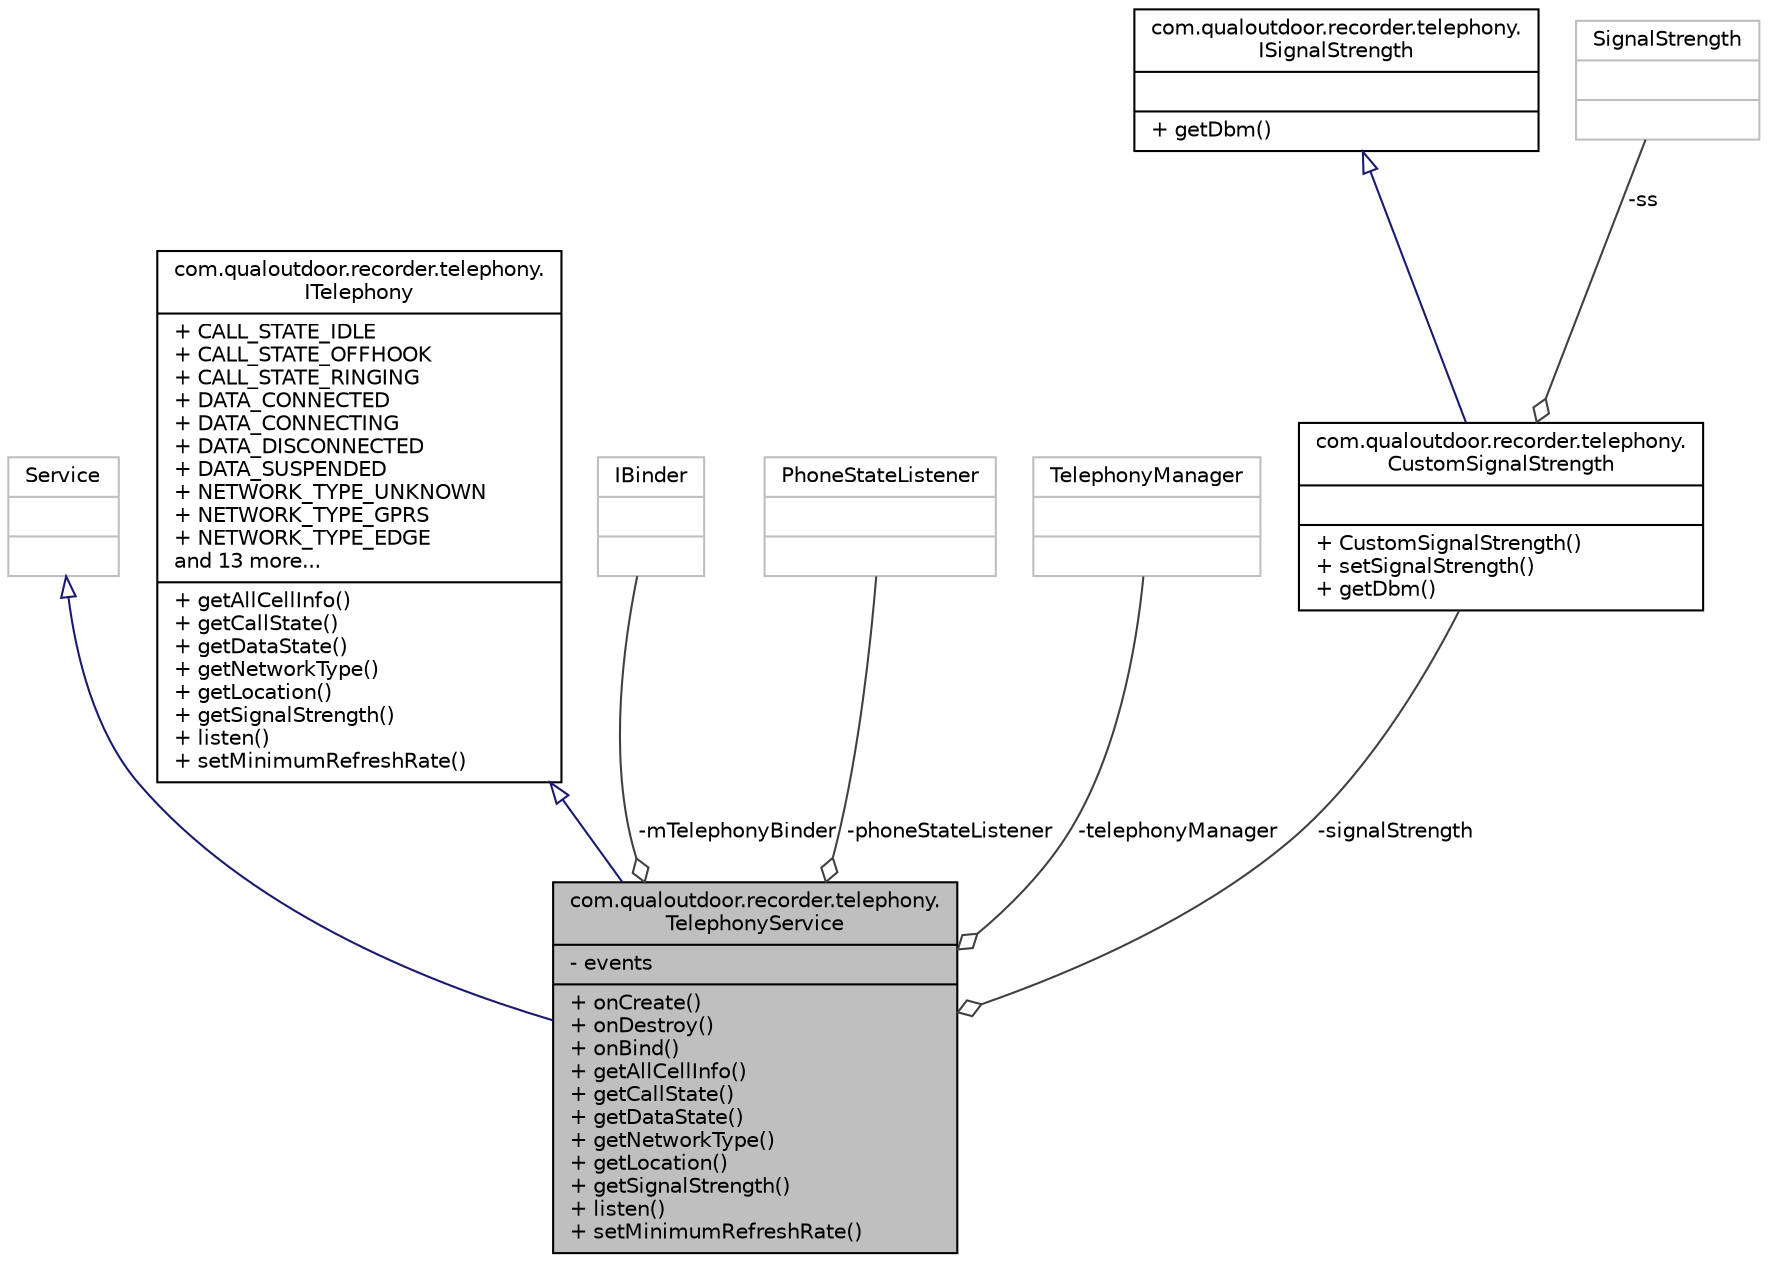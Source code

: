 digraph "com.qualoutdoor.recorder.telephony.TelephonyService"
{
  edge [fontname="Helvetica",fontsize="10",labelfontname="Helvetica",labelfontsize="10"];
  node [fontname="Helvetica",fontsize="10",shape=record];
  Node1 [label="{com.qualoutdoor.recorder.telephony.\lTelephonyService\n|- events\l|+ onCreate()\l+ onDestroy()\l+ onBind()\l+ getAllCellInfo()\l+ getCallState()\l+ getDataState()\l+ getNetworkType()\l+ getLocation()\l+ getSignalStrength()\l+ listen()\l+ setMinimumRefreshRate()\l}",height=0.2,width=0.4,color="black", fillcolor="grey75", style="filled" fontcolor="black"];
  Node2 -> Node1 [dir="back",color="midnightblue",fontsize="10",style="solid",arrowtail="onormal"];
  Node2 [label="{Service\n||}",height=0.2,width=0.4,color="grey75", fillcolor="white", style="filled"];
  Node3 -> Node1 [dir="back",color="midnightblue",fontsize="10",style="solid",arrowtail="onormal"];
  Node3 [label="{com.qualoutdoor.recorder.telephony.\lITelephony\n|+ CALL_STATE_IDLE\l+ CALL_STATE_OFFHOOK\l+ CALL_STATE_RINGING\l+ DATA_CONNECTED\l+ DATA_CONNECTING\l+ DATA_DISCONNECTED\l+ DATA_SUSPENDED\l+ NETWORK_TYPE_UNKNOWN\l+ NETWORK_TYPE_GPRS\l+ NETWORK_TYPE_EDGE\land 13 more...\l|+ getAllCellInfo()\l+ getCallState()\l+ getDataState()\l+ getNetworkType()\l+ getLocation()\l+ getSignalStrength()\l+ listen()\l+ setMinimumRefreshRate()\l}",height=0.2,width=0.4,color="black", fillcolor="white", style="filled",URL="$interfacecom_1_1qualoutdoor_1_1recorder_1_1telephony_1_1ITelephony.html"];
  Node4 -> Node1 [color="grey25",fontsize="10",style="solid",label=" -mTelephonyBinder" ,arrowhead="odiamond"];
  Node4 [label="{IBinder\n||}",height=0.2,width=0.4,color="grey75", fillcolor="white", style="filled"];
  Node5 -> Node1 [color="grey25",fontsize="10",style="solid",label=" -phoneStateListener" ,arrowhead="odiamond"];
  Node5 [label="{PhoneStateListener\n||}",height=0.2,width=0.4,color="grey75", fillcolor="white", style="filled"];
  Node6 -> Node1 [color="grey25",fontsize="10",style="solid",label=" -telephonyManager" ,arrowhead="odiamond"];
  Node6 [label="{TelephonyManager\n||}",height=0.2,width=0.4,color="grey75", fillcolor="white", style="filled"];
  Node7 -> Node1 [color="grey25",fontsize="10",style="solid",label=" -signalStrength" ,arrowhead="odiamond"];
  Node7 [label="{com.qualoutdoor.recorder.telephony.\lCustomSignalStrength\n||+ CustomSignalStrength()\l+ setSignalStrength()\l+ getDbm()\l}",height=0.2,width=0.4,color="black", fillcolor="white", style="filled",URL="$classcom_1_1qualoutdoor_1_1recorder_1_1telephony_1_1CustomSignalStrength.html"];
  Node8 -> Node7 [dir="back",color="midnightblue",fontsize="10",style="solid",arrowtail="onormal"];
  Node8 [label="{com.qualoutdoor.recorder.telephony.\lISignalStrength\n||+ getDbm()\l}",height=0.2,width=0.4,color="black", fillcolor="white", style="filled",URL="$interfacecom_1_1qualoutdoor_1_1recorder_1_1telephony_1_1ISignalStrength.html"];
  Node9 -> Node7 [color="grey25",fontsize="10",style="solid",label=" -ss" ,arrowhead="odiamond"];
  Node9 [label="{SignalStrength\n||}",height=0.2,width=0.4,color="grey75", fillcolor="white", style="filled"];
}
